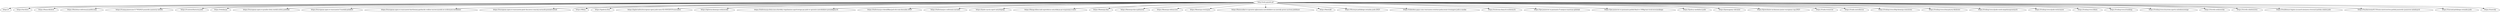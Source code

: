 digraph tree {
	"http://web.pzjudo.pl/" [label="http://web.pzjudo.pl/", shape=egg]
	"https:///" [label="https:///", shape=egg]
	"https:///archive" [label="https:///archive", shape=egg]
	"https:///baza-klubow" [label="https:///baza-klubow", shape=egg]
	"https:///biuletyn-informacji-publicznej" [label="https:///biuletyn-informacji-publicznej", shape=egg]
	"https:///camp-piaseczno-5-7052023-juniorki-i-juniorzy-mlodsi" [label="https:///camp-piaseczno-5-7052023-juniorki-i-juniorzy-mlodsi", shape=egg]
	"https:///content/historia-judo" [label="https:///content/historia-judo", shape=egg]
	"https:///edukacja" [label="https:///edukacja", shape=egg]
	"https:///european-open-w-pradze-zloty-medal-arlety-podolak" [label="https:///european-open-w-pradze-zloty-medal-arlety-podolak", shape=egg]
	"https:///european-open-w-warszawie-5-medali-polakow" [label="https:///european-open-w-warszawie-5-medali-polakow", shape=egg]
	"https:///european-open-w-warszawie-bartlomiej-garbacik-i-wiktor-mrowczynski-ze-srebrnymi-medalami" [label="https:///european-open-w-warszawie-bartlomiej-garbacik-i-wiktor-mrowczynski-ze-srebrnymi-medalami", shape=egg]
	"https:///european-open-w-warszawie-piotr-kuczera-i-maciej-sarnacki-poznali-rywali" [label="https:///european-open-w-warszawie-piotr-kuczera-i-maciej-sarnacki-poznali-rywali", shape=egg]
	"https:///filmy" [label="https:///filmy", shape=egg]
	"https:///galeria-foto" [label="https:///galeria-foto", shape=egg]
	"https:///galeriafoto/european-open-judo-men-02-03032019-warszawa" [label="https:///galeriafoto/european-open-judo-men-02-03032019-warszawa", shape=egg]
	"https:///glowna-komisja-sedziowska" [label="https:///glowna-komisja-sedziowska", shape=egg]
	"https:///informacja-dotyczaca-korekty-regulaminu-sportowego-pz-judo-w-sprawie-zawodnikow-posiadajacych" [label="https:///informacja-dotyczaca-korekty-regulaminu-sportowego-pz-judo-w-sprawie-zawodnikow-posiadajacych", shape=egg]
	"https:///informacja-o-kwalifikacjach-do-oom-koszalin-2023" [label="https:///informacja-o-kwalifikacjach-do-oom-koszalin-2023", shape=egg]
	"https:///informacje-z-zebrania-zarzadu" [label="https:///informacje-z-zebrania-zarzadu", shape=egg]
	"https:///judo-czysty-sport-antydoping" [label="https:///judo-czysty-sport-antydoping", shape=egg]
	"https:///kinga-klimczak-najwieksza-satysfakcja-po-wygranej-z-sassi" [label="https:///kinga-klimczak-najwieksza-satysfakcja-po-wygranej-z-sassi", shape=egg]
	"https:///komisja-dan" [label="https:///komisja-dan", shape=egg]
	"https:///komisja-dyscyplinarna" [label="https:///komisja-dyscyplinarna", shape=egg]
	"https:///komisja-odznaczen" [label="https:///komisja-odznaczen", shape=egg]
	"https:///komisja-rewizyjna" [label="https:///komisja-rewizyjna", shape=egg]
	"https:///komunikat-w-sprawie-zglaszania-zawodnikow-na-zawody-przez-system-judobase" [label="https:///komunikat-w-sprawie-zglaszania-zawodnikow-na-zawody-przez-system-judobase", shape=egg]
	"https:///kontakt" [label="https:///kontakt", shape=egg]
	"https:///licencje-polskiego-zwiazku-judo-2023" [label="https:///licencje-polskiego-zwiazku-judo-2023", shape=egg]
	"https:///nikodem-gajcy-sms-warszawa-swietne-polaczenie-treningow-judo-z-nauka" [label="https:///nikodem-gajcy-sms-warszawa-swietne-polaczenie-treningow-judo-z-nauka", shape=egg]
	"https:///ochrona-danych-osobowych" [label="https:///ochrona-danych-osobowych", shape=egg]
	"https:///pe-juniorow-w-poznaniu-5-miejsce-martyny-glubiak" [label="https:///pe-juniorow-w-poznaniu-5-miejsce-martyny-glubiak", shape=egg]
	"https:///pe-juniorow-w-poznaniu-polski-final-w-100kg-hat-trick-teresinskiego" [label="https:///pe-juniorow-w-poznaniu-polski-final-w-100kg-hat-trick-teresinskiego", shape=egg]
	"https:///polscy-medalisci-judo" [label="https:///polscy-medalisci-judo", shape=egg]
	"https:///pomagamy-ukrainie" [label="https:///pomagamy-ukrainie", shape=egg]
	"https:///powolanie-na-kaunas-junior-european-cup-2023" [label="https:///powolanie-na-kaunas-junior-european-cup-2023", shape=egg]
	"https:///rada-trenerow" [label="https:///rada-trenerow", shape=egg]
	"https:///rada-zawodnicza" [label="https:///rada-zawodnicza", shape=egg]
	"https:///rodzaj-tresci/bip-komisja-statutowa" [label="https:///rodzaj-tresci/bip-komisja-statutowa", shape=egg]
	"https:///rodzaj-tresci/inicjatywy-klubowe" [label="https:///rodzaj-tresci/inicjatywy-klubowe", shape=egg]
	"https:///rodzaj-tresci/judo-osob-niepelnosprawnych" [label="https:///rodzaj-tresci/judo-osob-niepelnosprawnych", shape=egg]
	"https:///rodzaj-tresci/judo-weteranow" [label="https:///rodzaj-tresci/judo-weteranow", shape=egg]
	"https:///rodzaj-tresci/kata" [label="https:///rodzaj-tresci/kata", shape=egg]
	"https:///rodzaj-tresci/ranking" [label="https:///rodzaj-tresci/ranking", shape=egg]
	"https:///rodzaj-tresci/system-sportu-mlodziezowego" [label="https:///rodzaj-tresci/system-sportu-mlodziezowego", shape=egg]
	"https:///strefa-sedziowska" [label="https:///strefa-sedziowska", shape=egg]
	"https:///strefa-szkoleniowa" [label="https:///strefa-szkoleniowa", shape=egg]
	"https:///waldemar-legien-ryszard-zieniawa-stworzyl-polska-szkole-judo" [label="https:///waldemar-legien-ryszard-zieniawa-stworzyl-polska-szkole-judo", shape=egg]
	"https:///wydarzenia/4110/oom-mistrzostwa-polski-juniorek-i-juniorow-mlodszych" [label="https:///wydarzenia/4110/oom-mistrzostwa-polski-juniorek-i-juniorow-mlodszych", shape=egg]
	"https:///zarzad-polskiego-zwiazku-judo" [label="https:///zarzad-polskiego-zwiazku-judo", shape=egg]
	"https:///zawody" [label="https:///zawody", shape=egg]

	"http://web.pzjudo.pl/" -> "https:///kontakt"
	"http://web.pzjudo.pl/" -> "https:///strefa-sedziowska"
	"http://web.pzjudo.pl/" -> "https:///strefa-szkoleniowa"
	"http://web.pzjudo.pl/" -> "https:///"
	"http://web.pzjudo.pl/" -> "https:///pomagamy-ukrainie"
	"http://web.pzjudo.pl/" -> "https:///informacja-o-kwalifikacjach-do-oom-koszalin-2023"
	"http://web.pzjudo.pl/" -> "https:///komunikat-w-sprawie-zglaszania-zawodnikow-na-zawody-przez-system-judobase"
	"http://web.pzjudo.pl/" -> "https:///licencje-polskiego-zwiazku-judo-2023"
	"http://web.pzjudo.pl/" -> "https:///informacja-dotyczaca-korekty-regulaminu-sportowego-pz-judo-w-sprawie-zawodnikow-posiadajacych"
	"http://web.pzjudo.pl/" -> "https:///powolanie-na-kaunas-junior-european-cup-2023"
	"http://web.pzjudo.pl/" -> "https:///camp-piaseczno-5-7052023-juniorki-i-juniorzy-mlodsi"
	"http://web.pzjudo.pl/" -> "https:///nikodem-gajcy-sms-warszawa-swietne-polaczenie-treningow-judo-z-nauka"
	"http://web.pzjudo.pl/" -> "https:///kinga-klimczak-najwieksza-satysfakcja-po-wygranej-z-sassi"
	"http://web.pzjudo.pl/" -> "https:///pe-juniorow-w-poznaniu-polski-final-w-100kg-hat-trick-teresinskiego"
	"http://web.pzjudo.pl/" -> "https:///pe-juniorow-w-poznaniu-5-miejsce-martyny-glubiak"
	"http://web.pzjudo.pl/" -> "https:///archive"
	"http://web.pzjudo.pl/" -> "https:///biuletyn-informacji-publicznej"
	"http://web.pzjudo.pl/" -> "https:///rodzaj-tresci/inicjatywy-klubowe"
	"http://web.pzjudo.pl/" -> "https:///judo-czysty-sport-antydoping"
	"http://web.pzjudo.pl/" -> "https:///edukacja"
	"http://web.pzjudo.pl/" -> "https:///rodzaj-tresci/judo-osob-niepelnosprawnych"
	"http://web.pzjudo.pl/" -> "https:///rodzaj-tresci/judo-weteranow"
	"http://web.pzjudo.pl/" -> "https:///rodzaj-tresci/kata"
	"http://web.pzjudo.pl/" -> "https:///zawody"
	"http://web.pzjudo.pl/" -> "https:///rodzaj-tresci/ranking"
	"http://web.pzjudo.pl/" -> "https:///polscy-medalisci-judo"
	"http://web.pzjudo.pl/" -> "https:///baza-klubow"
	"http://web.pzjudo.pl/" -> "https:///rodzaj-tresci/system-sportu-mlodziezowego"
	"http://web.pzjudo.pl/" -> "https:///wydarzenia/4110/oom-mistrzostwa-polski-juniorek-i-juniorow-mlodszych"
	"http://web.pzjudo.pl/" -> "https:///waldemar-legien-ryszard-zieniawa-stworzyl-polska-szkole-judo"
	"http://web.pzjudo.pl/" -> "https:///european-open-w-warszawie-5-medali-polakow"
	"http://web.pzjudo.pl/" -> "https:///european-open-w-pradze-zloty-medal-arlety-podolak"
	"http://web.pzjudo.pl/" -> "https:///european-open-w-warszawie-bartlomiej-garbacik-i-wiktor-mrowczynski-ze-srebrnymi-medalami"
	"http://web.pzjudo.pl/" -> "https:///european-open-w-warszawie-piotr-kuczera-i-maciej-sarnacki-poznali-rywali"
	"http://web.pzjudo.pl/" -> "https:///galeriafoto/european-open-judo-men-02-03032019-warszawa"
	"http://web.pzjudo.pl/" -> "https:///galeria-foto"
	"http://web.pzjudo.pl/" -> "https:///filmy"
	"http://web.pzjudo.pl/" -> "https:///zarzad-polskiego-zwiazku-judo"
	"http://web.pzjudo.pl/" -> "https:///komisja-rewizyjna"
	"http://web.pzjudo.pl/" -> "https:///komisja-dyscyplinarna"
	"http://web.pzjudo.pl/" -> "https:///glowna-komisja-sedziowska"
	"http://web.pzjudo.pl/" -> "https:///komisja-dan"
	"http://web.pzjudo.pl/" -> "https:///komisja-odznaczen"
	"http://web.pzjudo.pl/" -> "https:///rada-trenerow"
	"http://web.pzjudo.pl/" -> "https:///informacje-z-zebrania-zarzadu"
	"http://web.pzjudo.pl/" -> "https:///ochrona-danych-osobowych"
	"http://web.pzjudo.pl/" -> "https:///rodzaj-tresci/bip-komisja-statutowa"
	"http://web.pzjudo.pl/" -> "https:///rada-zawodnicza"
	"http://web.pzjudo.pl/" -> "https:///content/historia-judo"
}